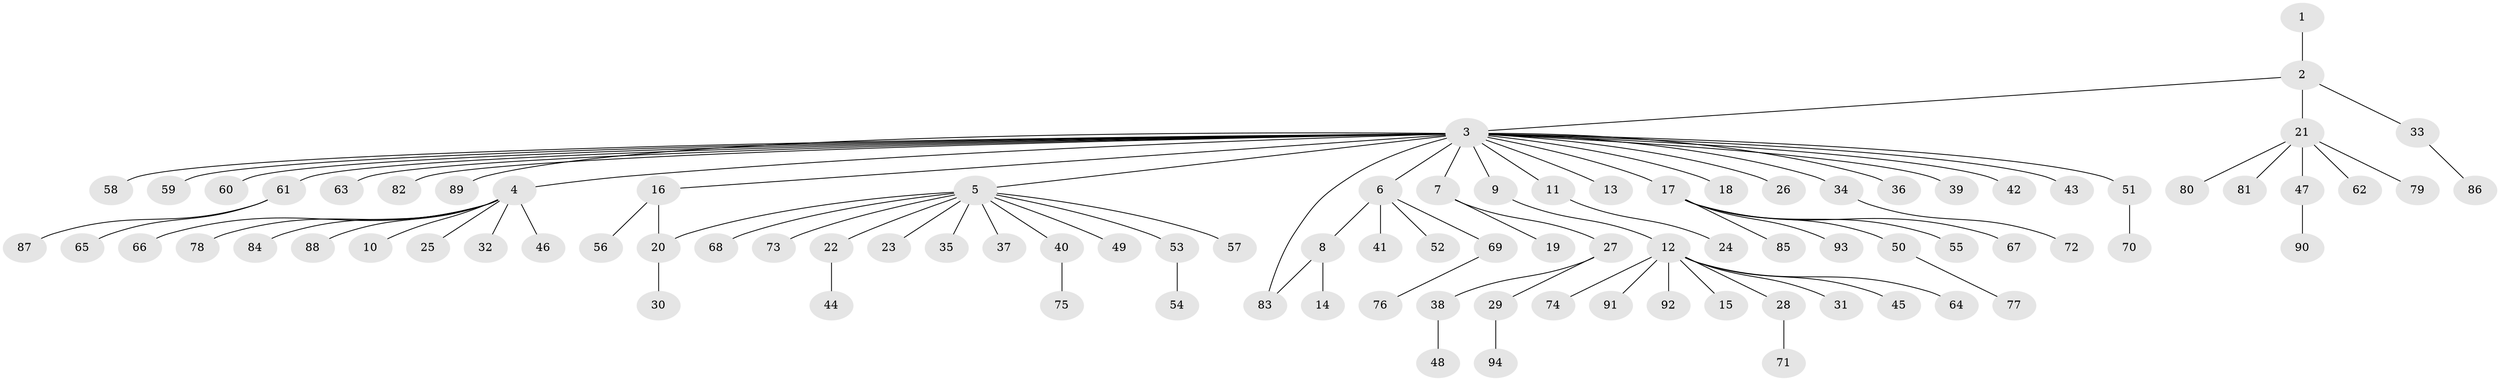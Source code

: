 // Generated by graph-tools (version 1.1) at 2025/14/03/09/25 04:14:43]
// undirected, 94 vertices, 95 edges
graph export_dot {
graph [start="1"]
  node [color=gray90,style=filled];
  1;
  2;
  3;
  4;
  5;
  6;
  7;
  8;
  9;
  10;
  11;
  12;
  13;
  14;
  15;
  16;
  17;
  18;
  19;
  20;
  21;
  22;
  23;
  24;
  25;
  26;
  27;
  28;
  29;
  30;
  31;
  32;
  33;
  34;
  35;
  36;
  37;
  38;
  39;
  40;
  41;
  42;
  43;
  44;
  45;
  46;
  47;
  48;
  49;
  50;
  51;
  52;
  53;
  54;
  55;
  56;
  57;
  58;
  59;
  60;
  61;
  62;
  63;
  64;
  65;
  66;
  67;
  68;
  69;
  70;
  71;
  72;
  73;
  74;
  75;
  76;
  77;
  78;
  79;
  80;
  81;
  82;
  83;
  84;
  85;
  86;
  87;
  88;
  89;
  90;
  91;
  92;
  93;
  94;
  1 -- 2;
  2 -- 3;
  2 -- 21;
  2 -- 33;
  3 -- 4;
  3 -- 5;
  3 -- 6;
  3 -- 7;
  3 -- 9;
  3 -- 11;
  3 -- 13;
  3 -- 16;
  3 -- 17;
  3 -- 18;
  3 -- 26;
  3 -- 34;
  3 -- 36;
  3 -- 39;
  3 -- 42;
  3 -- 43;
  3 -- 51;
  3 -- 58;
  3 -- 59;
  3 -- 60;
  3 -- 61;
  3 -- 63;
  3 -- 82;
  3 -- 83;
  3 -- 89;
  4 -- 10;
  4 -- 25;
  4 -- 32;
  4 -- 46;
  4 -- 66;
  4 -- 78;
  4 -- 84;
  4 -- 88;
  5 -- 20;
  5 -- 22;
  5 -- 23;
  5 -- 35;
  5 -- 37;
  5 -- 40;
  5 -- 49;
  5 -- 53;
  5 -- 57;
  5 -- 68;
  5 -- 73;
  6 -- 8;
  6 -- 41;
  6 -- 52;
  6 -- 69;
  7 -- 19;
  7 -- 27;
  8 -- 14;
  8 -- 83;
  9 -- 12;
  11 -- 24;
  12 -- 15;
  12 -- 28;
  12 -- 31;
  12 -- 45;
  12 -- 64;
  12 -- 74;
  12 -- 91;
  12 -- 92;
  16 -- 20;
  16 -- 56;
  17 -- 50;
  17 -- 55;
  17 -- 67;
  17 -- 85;
  17 -- 93;
  20 -- 30;
  21 -- 47;
  21 -- 62;
  21 -- 79;
  21 -- 80;
  21 -- 81;
  22 -- 44;
  27 -- 29;
  27 -- 38;
  28 -- 71;
  29 -- 94;
  33 -- 86;
  34 -- 72;
  38 -- 48;
  40 -- 75;
  47 -- 90;
  50 -- 77;
  51 -- 70;
  53 -- 54;
  61 -- 65;
  61 -- 87;
  69 -- 76;
}
